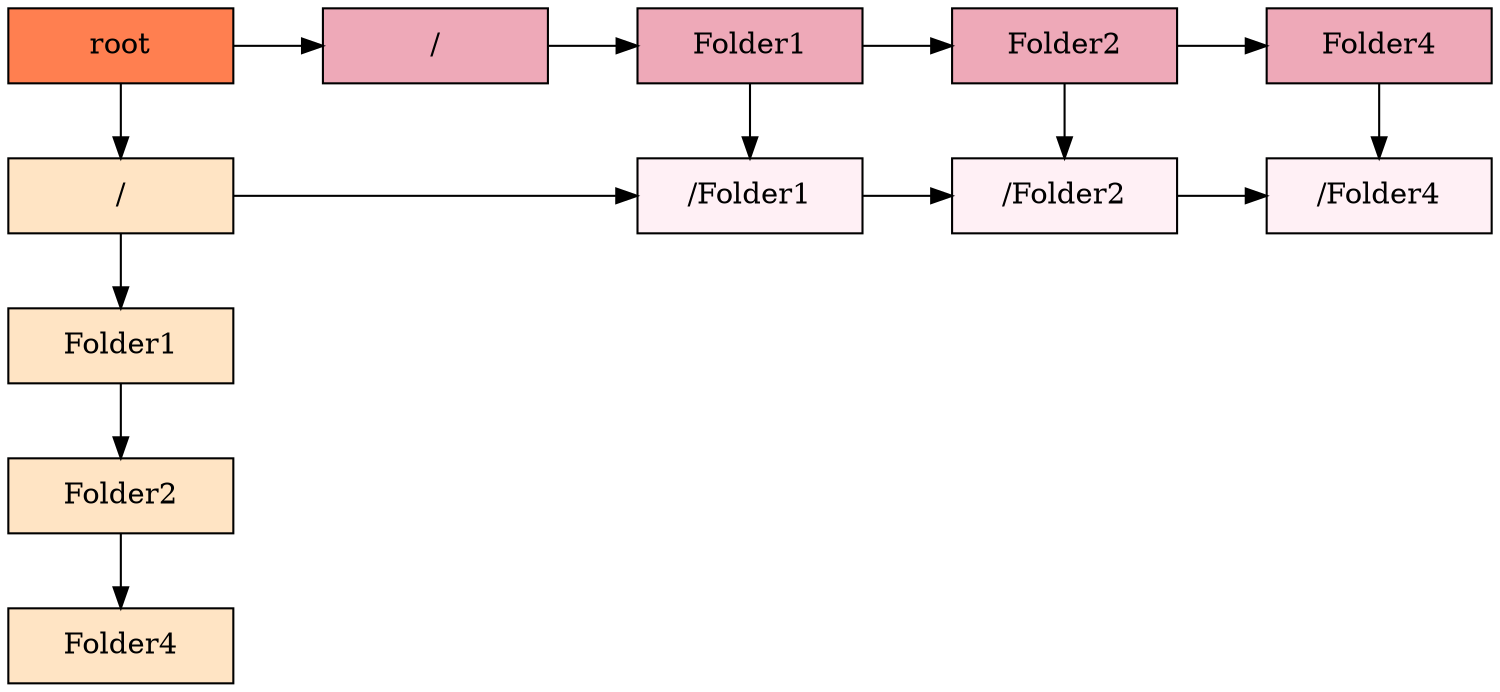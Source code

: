 digraph Matrix{
    node [shape=box]
    graph [ranksep="0.5", nodesep="0.6"];
    /* Group 0 para alinear verticalmente RAIZ*/ 
    root[label = "root", width = 1.5, style = filled, fillcolor = coral, group = 0];

    //Filas
    Fila0 [label = "/" width = 1.5 style = filled, fillcolor = bisque1, group = 0];
    Fila1 [label = "Folder1" width = 1.5 style = filled, fillcolor = bisque1, group = 0];
    Fila2 [label = "Folder2" width = 1.5 style = filled, fillcolor = bisque1, group = 0];
    Fila3 [label = "Folder4" width = 1.5 style = filled, fillcolor = bisque1, group = 0];

  //Enlaces de filas
    Fila0->Fila1
    Fila1->Fila2
    Fila2->Fila3

  //Columnas
    Column0[label ="/" width = 1.5 style = filled, fillcolor = pink2, group = 1];
    Column1[label ="Folder1" width = 1.5 style = filled, fillcolor = pink2, group = 2];
    Column2[label ="Folder2" width = 1.5 style = filled, fillcolor = pink2, group = 3];
    Column3[label ="Folder4" width = 1.5 style = filled, fillcolor = pink2, group = 4];


    //Enlaces de columnas
    Column0->Column1
    Column1->Column2
    Column2->Column3

  //Alinear Raiz con columnas
    {rank = same; root; Column0; Column1; Column2; Column3;};

      //Enlaces Raiz con primera fila y column
    root->Column0;
    root->Fila0;
    //(^<---------------------- F I L A   0---------------------->
    N1_F0 [label = "/Folder1" width = 1.5 group = 2 style = filled, fillcolor = lavenderblush1];
    N2_F0 [label = "/Folder2" width = 1.5 group = 3 style = filled, fillcolor = lavenderblush1];
    N3_F0 [label = "/Folder4" width = 1.5 group = 4 style = filled, fillcolor = lavenderblush1];

    //(^<---------------------- F I L A   1---------------------->

    //(^<---------------------- F I L A   2---------------------->

    //(^<---------------------- F I L A   3---------------------->

    //E N L A C E S  F I L A   0
    Column1->N1_F0;
    Fila0->N1_F0;
    N1_F0->N2_F0;
    Column2->N2_F0;
    N2_F0->N3_F0;
    Column3->N3_F0;
    {rank = same; Fila0; N1_F0; N2_F0; N3_F0; };

    //E N L A C E S  F I L A   1
    {rank = same; Fila1; };

    //E N L A C E S  F I L A   2
    {rank = same; Fila2; };

    //E N L A C E S  F I L A   3
    {rank = same; Fila3; };

}
